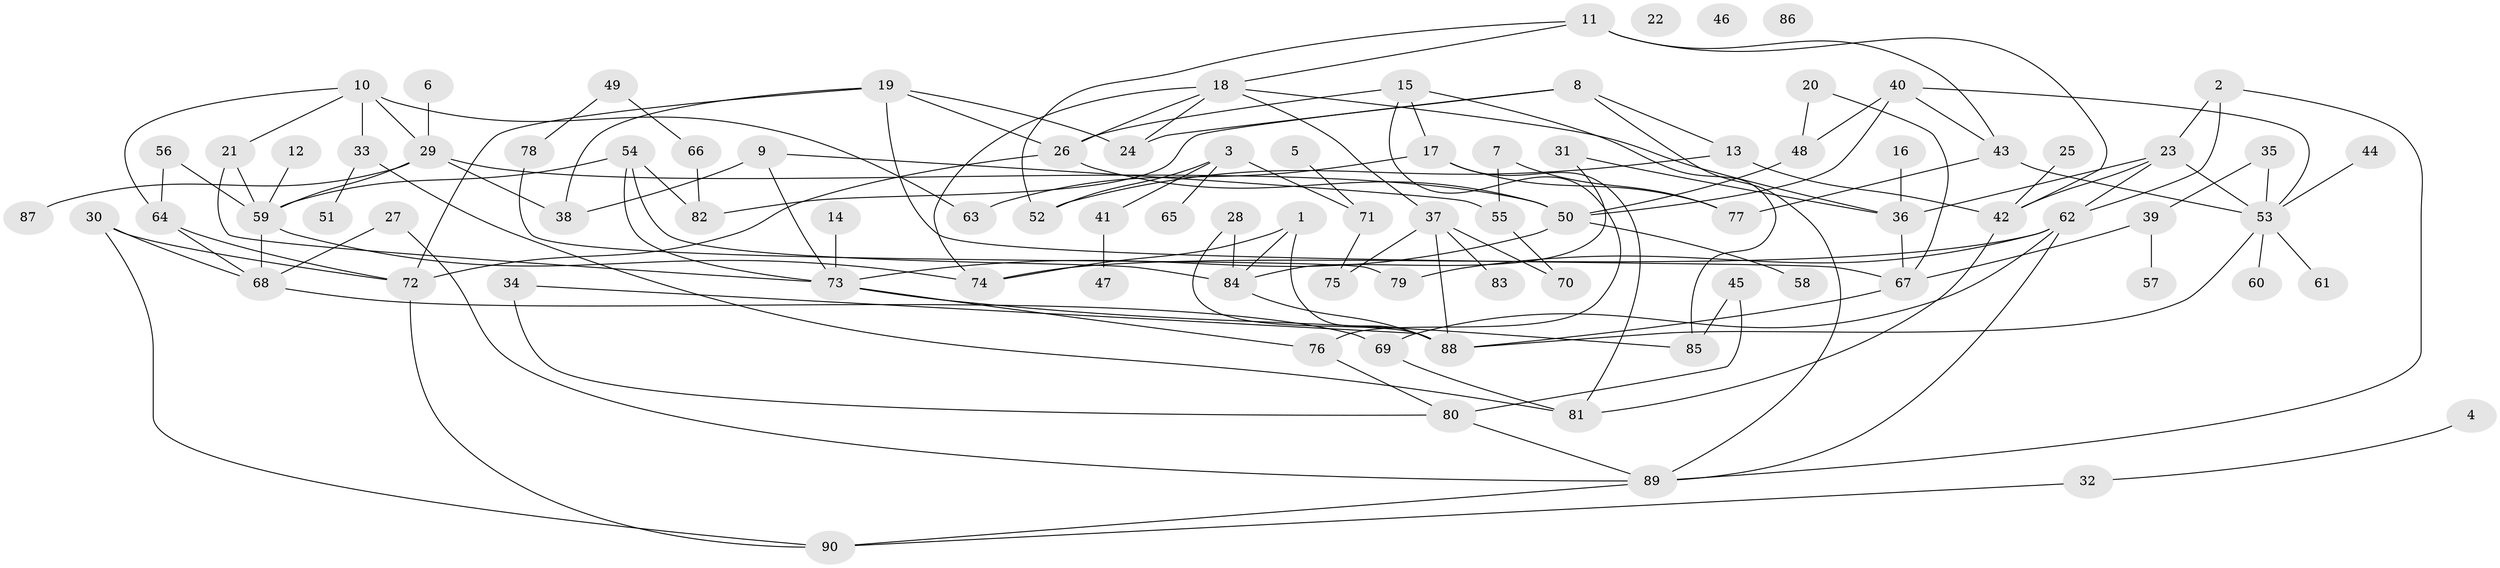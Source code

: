 // coarse degree distribution, {2: 0.18518518518518517, 1: 0.4074074074074074, 0: 0.1111111111111111, 3: 0.14814814814814814, 6: 0.037037037037037035, 15: 0.037037037037037035, 8: 0.037037037037037035, 4: 0.037037037037037035}
// Generated by graph-tools (version 1.1) at 2025/43/03/04/25 21:43:33]
// undirected, 90 vertices, 138 edges
graph export_dot {
graph [start="1"]
  node [color=gray90,style=filled];
  1;
  2;
  3;
  4;
  5;
  6;
  7;
  8;
  9;
  10;
  11;
  12;
  13;
  14;
  15;
  16;
  17;
  18;
  19;
  20;
  21;
  22;
  23;
  24;
  25;
  26;
  27;
  28;
  29;
  30;
  31;
  32;
  33;
  34;
  35;
  36;
  37;
  38;
  39;
  40;
  41;
  42;
  43;
  44;
  45;
  46;
  47;
  48;
  49;
  50;
  51;
  52;
  53;
  54;
  55;
  56;
  57;
  58;
  59;
  60;
  61;
  62;
  63;
  64;
  65;
  66;
  67;
  68;
  69;
  70;
  71;
  72;
  73;
  74;
  75;
  76;
  77;
  78;
  79;
  80;
  81;
  82;
  83;
  84;
  85;
  86;
  87;
  88;
  89;
  90;
  1 -- 74;
  1 -- 84;
  1 -- 88;
  2 -- 23;
  2 -- 62;
  2 -- 89;
  3 -- 41;
  3 -- 52;
  3 -- 65;
  3 -- 71;
  4 -- 32;
  5 -- 71;
  6 -- 29;
  7 -- 55;
  7 -- 77;
  8 -- 13;
  8 -- 24;
  8 -- 82;
  8 -- 89;
  9 -- 38;
  9 -- 55;
  9 -- 73;
  10 -- 21;
  10 -- 29;
  10 -- 33;
  10 -- 63;
  10 -- 64;
  11 -- 18;
  11 -- 42;
  11 -- 43;
  11 -- 52;
  12 -- 59;
  13 -- 42;
  13 -- 52;
  14 -- 73;
  15 -- 17;
  15 -- 26;
  15 -- 76;
  15 -- 85;
  16 -- 36;
  17 -- 63;
  17 -- 77;
  17 -- 81;
  18 -- 24;
  18 -- 26;
  18 -- 36;
  18 -- 37;
  18 -- 74;
  19 -- 24;
  19 -- 26;
  19 -- 38;
  19 -- 67;
  19 -- 72;
  20 -- 48;
  20 -- 67;
  21 -- 59;
  21 -- 73;
  23 -- 36;
  23 -- 42;
  23 -- 53;
  23 -- 62;
  25 -- 42;
  26 -- 50;
  26 -- 72;
  27 -- 68;
  27 -- 89;
  28 -- 84;
  28 -- 88;
  29 -- 38;
  29 -- 50;
  29 -- 59;
  29 -- 87;
  30 -- 68;
  30 -- 72;
  30 -- 90;
  31 -- 36;
  31 -- 84;
  32 -- 90;
  33 -- 51;
  33 -- 81;
  34 -- 80;
  34 -- 88;
  35 -- 39;
  35 -- 53;
  36 -- 67;
  37 -- 70;
  37 -- 75;
  37 -- 83;
  37 -- 88;
  39 -- 57;
  39 -- 67;
  40 -- 43;
  40 -- 48;
  40 -- 50;
  40 -- 53;
  41 -- 47;
  42 -- 81;
  43 -- 53;
  43 -- 77;
  44 -- 53;
  45 -- 80;
  45 -- 85;
  48 -- 50;
  49 -- 66;
  49 -- 78;
  50 -- 58;
  50 -- 73;
  53 -- 60;
  53 -- 61;
  53 -- 88;
  54 -- 59;
  54 -- 73;
  54 -- 82;
  54 -- 84;
  55 -- 70;
  56 -- 59;
  56 -- 64;
  59 -- 68;
  59 -- 74;
  62 -- 69;
  62 -- 74;
  62 -- 79;
  62 -- 89;
  64 -- 68;
  64 -- 72;
  66 -- 82;
  67 -- 88;
  68 -- 69;
  69 -- 81;
  71 -- 75;
  72 -- 90;
  73 -- 76;
  73 -- 85;
  76 -- 80;
  78 -- 79;
  80 -- 89;
  84 -- 88;
  89 -- 90;
}
